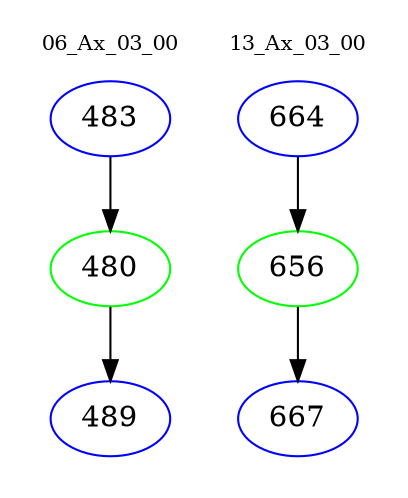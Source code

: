 digraph{
subgraph cluster_0 {
color = white
label = "06_Ax_03_00";
fontsize=10;
T0_483 [label="483", color="blue"]
T0_483 -> T0_480 [color="black"]
T0_480 [label="480", color="green"]
T0_480 -> T0_489 [color="black"]
T0_489 [label="489", color="blue"]
}
subgraph cluster_1 {
color = white
label = "13_Ax_03_00";
fontsize=10;
T1_664 [label="664", color="blue"]
T1_664 -> T1_656 [color="black"]
T1_656 [label="656", color="green"]
T1_656 -> T1_667 [color="black"]
T1_667 [label="667", color="blue"]
}
}
